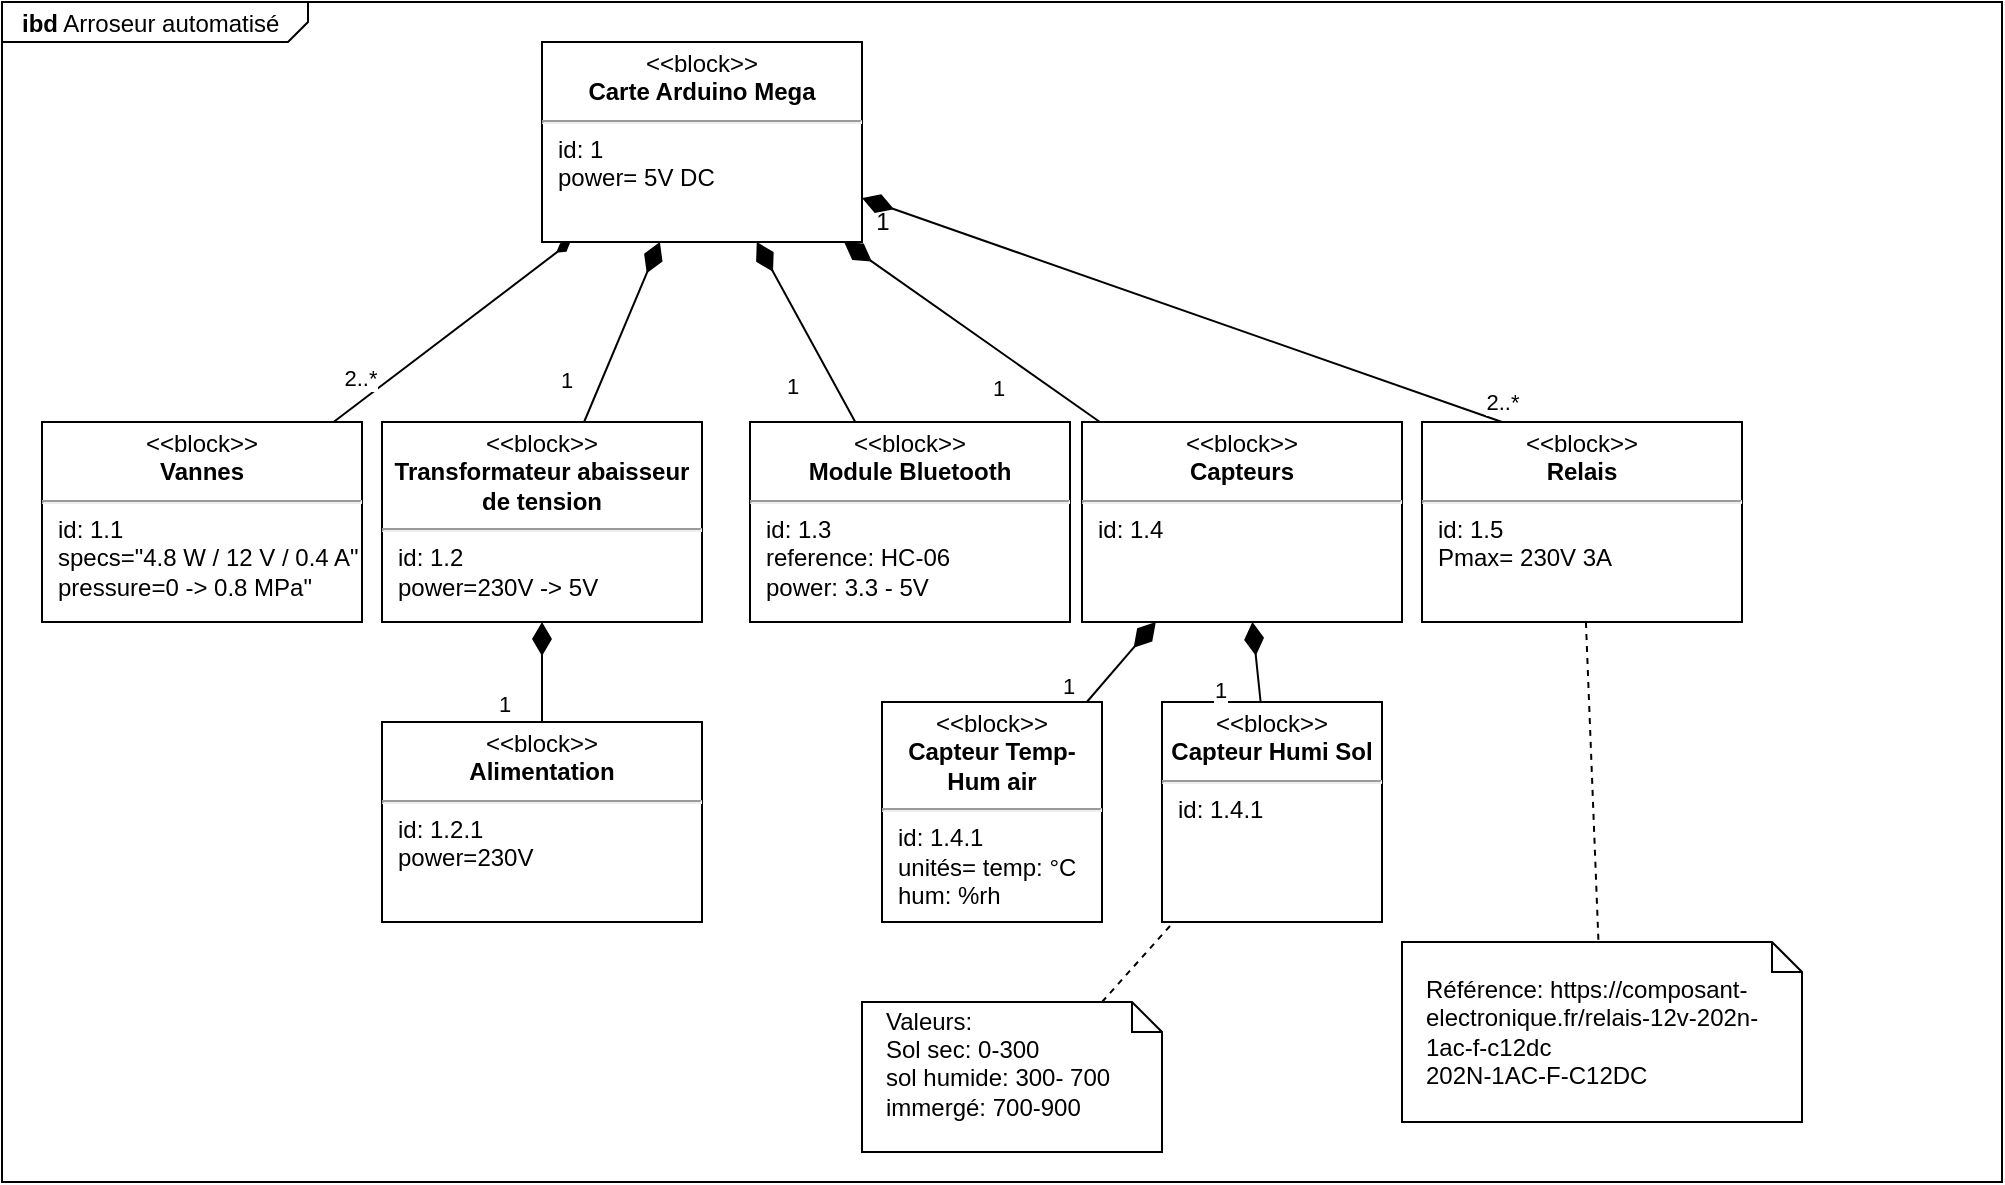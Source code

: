 <mxfile version="14.6.6" type="github">
  <diagram id="8xrDXkA1vdnz3JmI79Y-" name="Page-1">
    <mxGraphModel dx="1935" dy="462" grid="1" gridSize="10" guides="1" tooltips="1" connect="1" arrows="1" fold="1" page="1" pageScale="1" pageWidth="827" pageHeight="1169" math="0" shadow="0">
      <root>
        <mxCell id="0" />
        <mxCell id="1" parent="0" />
        <mxCell id="3btcct3HwffNB1VlbiI4-1" value="&lt;p style=&quot;margin: 0px ; margin-top: 4px ; margin-left: 10px ; text-align: left&quot;&gt;&lt;b&gt;ibd&lt;/b&gt; Arroseur automatisé&lt;br&gt;&lt;/p&gt;" style="html=1;strokeWidth=1;shape=mxgraph.sysml.package;labelX=153;align=left;spacingLeft=10;overflow=fill;recursiveResize=0;" vertex="1" parent="1">
          <mxGeometry x="-40" y="10" width="1000" height="590" as="geometry" />
        </mxCell>
        <object label="" id="3btcct3HwffNB1VlbiI4-4">
          <mxCell style="strokeColor=inherit;fillColor=inherit;gradientColor=inherit;align=right;html=1;verticalAlign=bottom;endArrow=none;startArrow=diamondThin;startFill=1;edgeStyle=none;endFill=0;labelBackgroundColor=none;" edge="1" parent="3btcct3HwffNB1VlbiI4-1" source="3btcct3HwffNB1VlbiI4-9" target="3btcct3HwffNB1VlbiI4-7">
            <mxGeometry x="0.895" y="2" relative="1" as="geometry">
              <mxPoint x="120" y="137.759" as="targetPoint" />
              <mxPoint as="offset" />
            </mxGeometry>
          </mxCell>
        </object>
        <mxCell id="3btcct3HwffNB1VlbiI4-6" value="" style="resizable=0;html=1;align=right;verticalAlign=top;labelBackgroundColor=none;fontSize=10" connectable="0" vertex="1" parent="3btcct3HwffNB1VlbiI4-4">
          <mxGeometry x="1" relative="1" as="geometry" />
        </mxCell>
        <mxCell id="3btcct3HwffNB1VlbiI4-8" value="2..*" style="edgeLabel;html=1;align=center;verticalAlign=middle;resizable=0;points=[];" vertex="1" connectable="0" parent="3btcct3HwffNB1VlbiI4-4">
          <mxGeometry x="0.47" y="-3" relative="1" as="geometry">
            <mxPoint x="-16" y="4" as="offset" />
          </mxGeometry>
        </mxCell>
        <mxCell id="3btcct3HwffNB1VlbiI4-7" value="&lt;p style=&quot;margin: 0px ; margin-top: 4px ; text-align: center&quot;&gt;&amp;lt;&amp;lt;block&amp;gt;&amp;gt;&lt;br&gt;&lt;b&gt;Vannes&lt;/b&gt;&lt;/p&gt;&lt;hr&gt;&lt;p style=&quot;margin: 0px ; margin-left: 8px ; text-align: left&quot;&gt;id: 1.1&lt;/p&gt;&lt;p style=&quot;margin: 0px ; margin-left: 8px ; text-align: left&quot;&gt;specs=&quot;4.8 W / 12 V / 0.4 A&quot;&lt;br&gt;pressure=0 -&amp;gt; 0.8 MPa&quot;&lt;br&gt;&lt;/p&gt;" style="shape=rect;html=1;overflow=fill;whiteSpace=wrap;" vertex="1" parent="3btcct3HwffNB1VlbiI4-1">
          <mxGeometry x="20" y="210" width="160" height="100" as="geometry" />
        </mxCell>
        <mxCell id="3btcct3HwffNB1VlbiI4-9" value="&lt;p style=&quot;margin: 0px ; margin-top: 4px ; text-align: center&quot;&gt;&amp;lt;&amp;lt;block&amp;gt;&amp;gt;&lt;br&gt;&lt;b&gt;Carte Arduino Mega&lt;br&gt;&lt;/b&gt;&lt;/p&gt;&lt;hr&gt;&lt;p style=&quot;margin: 0px ; margin-left: 8px ; text-align: left&quot;&gt;id: 1&lt;/p&gt;&lt;p style=&quot;margin: 0px ; margin-left: 8px ; text-align: left&quot;&gt;power= 5V DC&lt;br&gt;&lt;/p&gt;" style="shape=rect;html=1;overflow=fill;whiteSpace=wrap;" vertex="1" parent="3btcct3HwffNB1VlbiI4-1">
          <mxGeometry x="270" y="20" width="160" height="100" as="geometry" />
        </mxCell>
        <mxCell id="3btcct3HwffNB1VlbiI4-10" value="1" style="text;html=1;align=center;verticalAlign=middle;resizable=0;points=[];autosize=1;strokeColor=none;" vertex="1" parent="3btcct3HwffNB1VlbiI4-1">
          <mxGeometry x="430" y="100" width="20" height="20" as="geometry" />
        </mxCell>
        <mxCell id="3btcct3HwffNB1VlbiI4-11" value="&lt;p style=&quot;margin: 0px ; margin-top: 4px ; text-align: center&quot;&gt;&amp;lt;&amp;lt;block&amp;gt;&amp;gt;&lt;br&gt;&lt;b&gt;Alimentation&lt;/b&gt;&lt;br&gt;&lt;/p&gt;&lt;hr&gt;&lt;p style=&quot;margin: 0px ; margin-left: 8px ; text-align: left&quot;&gt;id: 1.2.1&lt;/p&gt;&lt;p style=&quot;margin: 0px ; margin-left: 8px ; text-align: left&quot;&gt;power=230V&lt;br&gt;&lt;/p&gt;" style="shape=rect;html=1;overflow=fill;whiteSpace=wrap;" vertex="1" parent="3btcct3HwffNB1VlbiI4-1">
          <mxGeometry x="190" y="360" width="160" height="100" as="geometry" />
        </mxCell>
        <mxCell id="3btcct3HwffNB1VlbiI4-16" value="&lt;p style=&quot;margin: 0px ; margin-top: 4px ; text-align: center&quot;&gt;&amp;lt;&amp;lt;block&amp;gt;&amp;gt;&lt;br&gt;&lt;b&gt;Transformateur abaisseur de tension&lt;/b&gt;&lt;br&gt;&lt;/p&gt;&lt;hr&gt;&lt;p style=&quot;margin: 0px ; margin-left: 8px ; text-align: left&quot;&gt;id: 1.2&lt;/p&gt;&lt;p style=&quot;margin: 0px ; margin-left: 8px ; text-align: left&quot;&gt;power=230V -&amp;gt; 5V&lt;br&gt;&lt;/p&gt;" style="shape=rect;html=1;overflow=fill;whiteSpace=wrap;" vertex="1" parent="3btcct3HwffNB1VlbiI4-1">
          <mxGeometry x="190" y="210" width="160" height="100" as="geometry" />
        </mxCell>
        <object label="" id="3btcct3HwffNB1VlbiI4-24">
          <mxCell style="strokeColor=inherit;fillColor=inherit;gradientColor=inherit;align=right;html=1;verticalAlign=bottom;endArrow=none;startArrow=diamondThin;startSize=14;startFill=1;edgeStyle=none;endFill=0;labelBackgroundColor=none;shadow=0;sketch=0;" edge="1" parent="3btcct3HwffNB1VlbiI4-1" source="3btcct3HwffNB1VlbiI4-16" target="3btcct3HwffNB1VlbiI4-11">
            <mxGeometry x="0.895" y="2" relative="1" as="geometry">
              <mxPoint x="126.667" y="330" as="sourcePoint" />
              <mxPoint x="183.333" y="380" as="targetPoint" />
              <Array as="points" />
              <mxPoint as="offset" />
            </mxGeometry>
          </mxCell>
        </object>
        <mxCell id="3btcct3HwffNB1VlbiI4-25" value="" style="resizable=0;html=1;align=right;verticalAlign=top;labelBackgroundColor=none;fontSize=10" connectable="0" vertex="1" parent="3btcct3HwffNB1VlbiI4-24">
          <mxGeometry x="1" relative="1" as="geometry" />
        </mxCell>
        <mxCell id="3btcct3HwffNB1VlbiI4-26" value="1" style="edgeLabel;html=1;align=center;verticalAlign=middle;resizable=0;points=[];" vertex="1" connectable="0" parent="3btcct3HwffNB1VlbiI4-24">
          <mxGeometry x="0.47" y="-3" relative="1" as="geometry">
            <mxPoint x="-16" y="4" as="offset" />
          </mxGeometry>
        </mxCell>
        <object label="" id="3btcct3HwffNB1VlbiI4-27">
          <mxCell style="strokeColor=inherit;fillColor=inherit;gradientColor=inherit;align=right;html=1;verticalAlign=bottom;endArrow=none;startArrow=diamondThin;startSize=14;startFill=1;edgeStyle=none;endFill=0;labelBackgroundColor=none;shadow=0;sketch=0;" edge="1" parent="3btcct3HwffNB1VlbiI4-1" source="3btcct3HwffNB1VlbiI4-9" target="3btcct3HwffNB1VlbiI4-16">
            <mxGeometry x="0.895" y="2" relative="1" as="geometry">
              <mxPoint x="500" y="260" as="sourcePoint" />
              <mxPoint x="500" y="310" as="targetPoint" />
              <Array as="points" />
              <mxPoint as="offset" />
            </mxGeometry>
          </mxCell>
        </object>
        <mxCell id="3btcct3HwffNB1VlbiI4-28" value="" style="resizable=0;html=1;align=right;verticalAlign=top;labelBackgroundColor=none;fontSize=10" connectable="0" vertex="1" parent="3btcct3HwffNB1VlbiI4-27">
          <mxGeometry x="1" relative="1" as="geometry" />
        </mxCell>
        <mxCell id="3btcct3HwffNB1VlbiI4-29" value="1" style="edgeLabel;html=1;align=center;verticalAlign=middle;resizable=0;points=[];" vertex="1" connectable="0" parent="3btcct3HwffNB1VlbiI4-27">
          <mxGeometry x="0.47" y="-3" relative="1" as="geometry">
            <mxPoint x="-16" y="4" as="offset" />
          </mxGeometry>
        </mxCell>
        <mxCell id="3btcct3HwffNB1VlbiI4-30" value="&lt;p style=&quot;margin: 0px ; margin-top: 4px ; text-align: center&quot;&gt;&amp;lt;&amp;lt;block&amp;gt;&amp;gt;&lt;br&gt;&lt;b&gt;Module Bluetooth&lt;/b&gt;&lt;br&gt;&lt;/p&gt;&lt;hr&gt;&lt;p style=&quot;margin: 0px ; margin-left: 8px ; text-align: left&quot;&gt;id: 1.3&lt;/p&gt;&lt;p style=&quot;margin: 0px ; margin-left: 8px ; text-align: left&quot;&gt;reference: HC-06&lt;/p&gt;&lt;p style=&quot;margin: 0px ; margin-left: 8px ; text-align: left&quot;&gt;power: 3.3 - 5V&lt;br&gt;&lt;/p&gt;&lt;p style=&quot;margin: 0px ; margin-left: 8px ; text-align: left&quot;&gt;&lt;br&gt;&lt;/p&gt;" style="shape=rect;html=1;overflow=fill;whiteSpace=wrap;" vertex="1" parent="3btcct3HwffNB1VlbiI4-1">
          <mxGeometry x="374" y="210" width="160" height="100" as="geometry" />
        </mxCell>
        <object label="" id="3btcct3HwffNB1VlbiI4-31">
          <mxCell style="strokeColor=inherit;fillColor=inherit;gradientColor=inherit;align=right;html=1;verticalAlign=bottom;endArrow=none;startArrow=diamondThin;startSize=14;startFill=1;edgeStyle=none;endFill=0;labelBackgroundColor=none;shadow=0;sketch=0;" edge="1" parent="3btcct3HwffNB1VlbiI4-1" source="3btcct3HwffNB1VlbiI4-9" target="3btcct3HwffNB1VlbiI4-30">
            <mxGeometry x="0.895" y="2" relative="1" as="geometry">
              <mxPoint x="533.997" y="120" as="sourcePoint" />
              <mxPoint x="496.103" y="210" as="targetPoint" />
              <Array as="points" />
              <mxPoint as="offset" />
            </mxGeometry>
          </mxCell>
        </object>
        <mxCell id="3btcct3HwffNB1VlbiI4-32" value="" style="resizable=0;html=1;align=right;verticalAlign=top;labelBackgroundColor=none;fontSize=10" connectable="0" vertex="1" parent="3btcct3HwffNB1VlbiI4-31">
          <mxGeometry x="1" relative="1" as="geometry" />
        </mxCell>
        <mxCell id="3btcct3HwffNB1VlbiI4-33" value="1" style="edgeLabel;html=1;align=center;verticalAlign=middle;resizable=0;points=[];" vertex="1" connectable="0" parent="3btcct3HwffNB1VlbiI4-31">
          <mxGeometry x="0.47" y="-3" relative="1" as="geometry">
            <mxPoint x="-16" y="4" as="offset" />
          </mxGeometry>
        </mxCell>
        <mxCell id="3btcct3HwffNB1VlbiI4-56" value="&lt;p style=&quot;margin: 0px ; margin-top: 4px ; text-align: center&quot;&gt;&amp;lt;&amp;lt;block&amp;gt;&amp;gt;&lt;br&gt;&lt;b&gt;Capteurs&lt;/b&gt;&lt;br&gt;&lt;/p&gt;&lt;hr&gt;&lt;p style=&quot;margin: 0px ; margin-left: 8px ; text-align: left&quot;&gt;id: 1.4&lt;/p&gt;&lt;p style=&quot;margin: 0px ; margin-left: 8px ; text-align: left&quot;&gt;&lt;br&gt;&lt;/p&gt;" style="shape=rect;html=1;overflow=fill;whiteSpace=wrap;" vertex="1" parent="3btcct3HwffNB1VlbiI4-1">
          <mxGeometry x="540" y="210" width="160" height="100" as="geometry" />
        </mxCell>
        <mxCell id="3btcct3HwffNB1VlbiI4-57" value="&lt;p style=&quot;margin: 0px ; margin-top: 4px ; text-align: center&quot;&gt;&amp;lt;&amp;lt;block&amp;gt;&amp;gt;&lt;br&gt;&lt;b&gt;Capteur Temp-Hum air&lt;/b&gt;&lt;br&gt;&lt;/p&gt;&lt;hr&gt;&lt;p style=&quot;margin: 0px ; margin-left: 8px ; text-align: left&quot;&gt;id: 1.4.1&lt;/p&gt;&lt;p style=&quot;margin: 0px ; margin-left: 8px ; text-align: left&quot;&gt;unités= temp: °C&lt;/p&gt;&lt;p style=&quot;margin: 0px ; margin-left: 8px ; text-align: left&quot;&gt;hum: %rh&lt;/p&gt;" style="shape=rect;html=1;overflow=fill;whiteSpace=wrap;" vertex="1" parent="3btcct3HwffNB1VlbiI4-1">
          <mxGeometry x="440" y="350" width="110" height="110" as="geometry" />
        </mxCell>
        <mxCell id="3btcct3HwffNB1VlbiI4-58" value="&lt;p style=&quot;margin: 0px ; margin-top: 4px ; text-align: center&quot;&gt;&amp;lt;&amp;lt;block&amp;gt;&amp;gt;&lt;br&gt;&lt;b&gt;Capteur Humi Sol&lt;/b&gt;&lt;br&gt;&lt;/p&gt;&lt;hr&gt;&lt;p style=&quot;margin: 0px ; margin-left: 8px ; text-align: left&quot;&gt;id: 1.4.1&lt;/p&gt;&lt;p style=&quot;margin: 0px ; margin-left: 8px ; text-align: left&quot;&gt;&lt;br&gt;&lt;/p&gt;" style="shape=rect;html=1;overflow=fill;whiteSpace=wrap;" vertex="1" parent="3btcct3HwffNB1VlbiI4-1">
          <mxGeometry x="580" y="350" width="110" height="110" as="geometry" />
        </mxCell>
        <object label="" id="3btcct3HwffNB1VlbiI4-59">
          <mxCell style="strokeColor=inherit;fillColor=inherit;gradientColor=inherit;align=right;html=1;verticalAlign=bottom;endArrow=none;startArrow=diamondThin;startSize=14;startFill=1;edgeStyle=none;endFill=0;labelBackgroundColor=none;shadow=0;sketch=0;" edge="1" parent="3btcct3HwffNB1VlbiI4-1" source="3btcct3HwffNB1VlbiI4-56" target="3btcct3HwffNB1VlbiI4-57">
            <mxGeometry x="0.895" y="2" relative="1" as="geometry">
              <mxPoint x="240" y="330" as="sourcePoint" />
              <mxPoint x="240" y="380" as="targetPoint" />
              <Array as="points" />
              <mxPoint as="offset" />
            </mxGeometry>
          </mxCell>
        </object>
        <mxCell id="3btcct3HwffNB1VlbiI4-60" value="" style="resizable=0;html=1;align=right;verticalAlign=top;labelBackgroundColor=none;fontSize=10" connectable="0" vertex="1" parent="3btcct3HwffNB1VlbiI4-59">
          <mxGeometry x="1" relative="1" as="geometry" />
        </mxCell>
        <mxCell id="3btcct3HwffNB1VlbiI4-61" value="1" style="edgeLabel;html=1;align=center;verticalAlign=middle;resizable=0;points=[];" vertex="1" connectable="0" parent="3btcct3HwffNB1VlbiI4-59">
          <mxGeometry x="0.47" y="-3" relative="1" as="geometry">
            <mxPoint x="-16" y="4" as="offset" />
          </mxGeometry>
        </mxCell>
        <object label="" id="3btcct3HwffNB1VlbiI4-62">
          <mxCell style="strokeColor=inherit;fillColor=inherit;gradientColor=inherit;align=right;html=1;verticalAlign=bottom;endArrow=none;startArrow=diamondThin;startSize=14;startFill=1;edgeStyle=none;endFill=0;labelBackgroundColor=none;shadow=0;sketch=0;" edge="1" parent="3btcct3HwffNB1VlbiI4-1" source="3btcct3HwffNB1VlbiI4-56" target="3btcct3HwffNB1VlbiI4-58">
            <mxGeometry x="0.895" y="2" relative="1" as="geometry">
              <mxPoint x="546.897" y="330" as="sourcePoint" />
              <mxPoint x="512.414" y="370" as="targetPoint" />
              <Array as="points" />
              <mxPoint as="offset" />
            </mxGeometry>
          </mxCell>
        </object>
        <mxCell id="3btcct3HwffNB1VlbiI4-63" value="" style="resizable=0;html=1;align=right;verticalAlign=top;labelBackgroundColor=none;fontSize=10" connectable="0" vertex="1" parent="3btcct3HwffNB1VlbiI4-62">
          <mxGeometry x="1" relative="1" as="geometry" />
        </mxCell>
        <mxCell id="3btcct3HwffNB1VlbiI4-64" value="1" style="edgeLabel;html=1;align=center;verticalAlign=middle;resizable=0;points=[];" vertex="1" connectable="0" parent="3btcct3HwffNB1VlbiI4-62">
          <mxGeometry x="0.47" y="-3" relative="1" as="geometry">
            <mxPoint x="-16" y="4" as="offset" />
          </mxGeometry>
        </mxCell>
        <mxCell id="3btcct3HwffNB1VlbiI4-65" value="&lt;div&gt;Valeurs:&lt;/div&gt;&lt;div&gt;Sol sec: 0-300&lt;/div&gt;&lt;div&gt;sol humide: 300- 700&lt;/div&gt;&lt;div&gt;immergé: 700-900&lt;br&gt;&lt;/div&gt;&lt;div&gt;&lt;br&gt;&lt;/div&gt;" style="shape=note;size=15;align=left;spacingLeft=10;html=1;whiteSpace=wrap;" vertex="1" parent="3btcct3HwffNB1VlbiI4-1">
          <mxGeometry x="430" y="500" width="150" height="75" as="geometry" />
        </mxCell>
        <mxCell id="3btcct3HwffNB1VlbiI4-67" value="" style="edgeStyle=none;endArrow=none;exitX=0.8;exitY=0;dashed=1;html=1;shadow=0;" edge="1" source="3btcct3HwffNB1VlbiI4-65" parent="3btcct3HwffNB1VlbiI4-1" target="3btcct3HwffNB1VlbiI4-58">
          <mxGeometry x="1" relative="1" as="geometry">
            <mxPoint x="610" y="495" as="targetPoint" />
          </mxGeometry>
        </mxCell>
        <object label="" id="3btcct3HwffNB1VlbiI4-68">
          <mxCell style="strokeColor=inherit;fillColor=inherit;gradientColor=inherit;align=right;html=1;verticalAlign=bottom;endArrow=none;startArrow=diamondThin;startSize=14;startFill=1;edgeStyle=none;endFill=0;labelBackgroundColor=none;shadow=0;sketch=0;" edge="1" parent="3btcct3HwffNB1VlbiI4-1" source="3btcct3HwffNB1VlbiI4-9" target="3btcct3HwffNB1VlbiI4-56">
            <mxGeometry x="0.895" y="2" relative="1" as="geometry">
              <mxPoint x="347.368" y="140" as="sourcePoint" />
              <mxPoint x="396.632" y="230" as="targetPoint" />
              <Array as="points" />
              <mxPoint as="offset" />
            </mxGeometry>
          </mxCell>
        </object>
        <mxCell id="3btcct3HwffNB1VlbiI4-69" value="" style="resizable=0;html=1;align=right;verticalAlign=top;labelBackgroundColor=none;fontSize=10" connectable="0" vertex="1" parent="3btcct3HwffNB1VlbiI4-68">
          <mxGeometry x="1" relative="1" as="geometry" />
        </mxCell>
        <mxCell id="3btcct3HwffNB1VlbiI4-70" value="1" style="edgeLabel;html=1;align=center;verticalAlign=middle;resizable=0;points=[];" vertex="1" connectable="0" parent="3btcct3HwffNB1VlbiI4-68">
          <mxGeometry x="0.47" y="-3" relative="1" as="geometry">
            <mxPoint x="-16" y="4" as="offset" />
          </mxGeometry>
        </mxCell>
        <mxCell id="3btcct3HwffNB1VlbiI4-71" value="&lt;p style=&quot;margin: 0px ; margin-top: 4px ; text-align: center&quot;&gt;&amp;lt;&amp;lt;block&amp;gt;&amp;gt;&lt;br&gt;&lt;b&gt;Relais&lt;/b&gt;&lt;br&gt;&lt;/p&gt;&lt;hr&gt;&lt;p style=&quot;margin: 0px ; margin-left: 8px ; text-align: left&quot;&gt;id: 1.5&lt;/p&gt;&lt;p style=&quot;margin: 0px ; margin-left: 8px ; text-align: left&quot;&gt;Pmax= 230V 3A&lt;br&gt;&lt;/p&gt;" style="shape=rect;html=1;overflow=fill;whiteSpace=wrap;" vertex="1" parent="3btcct3HwffNB1VlbiI4-1">
          <mxGeometry x="710" y="210" width="160" height="100" as="geometry" />
        </mxCell>
        <mxCell id="3btcct3HwffNB1VlbiI4-72" value="&lt;div&gt;Référence: https://composant-electronique.fr/relais-12v-202n-1ac-f-c12dc&lt;font style=&quot;font-size: 12px&quot;&gt;&lt;span itemprop=&quot;description&quot;&gt;&lt;span style=&quot;font-weight: normal&quot;&gt;&lt;br&gt;&lt;/span&gt;&lt;/span&gt;&lt;/font&gt;&lt;/div&gt;&lt;div&gt;&lt;font style=&quot;font-size: 12px&quot;&gt;&lt;span itemprop=&quot;description&quot;&gt;&lt;span style=&quot;font-weight: normal&quot;&gt;202N-1AC-F-C12DC&lt;/span&gt;&lt;/span&gt;&lt;/font&gt;&lt;/div&gt;" style="shape=note;size=15;align=left;spacingLeft=10;html=1;whiteSpace=wrap;" vertex="1" parent="3btcct3HwffNB1VlbiI4-1">
          <mxGeometry x="700" y="470" width="200" height="90" as="geometry" />
        </mxCell>
        <mxCell id="3btcct3HwffNB1VlbiI4-73" value="" style="edgeStyle=none;endArrow=none;dashed=1;html=1;shadow=0;" edge="1" parent="3btcct3HwffNB1VlbiI4-1" source="3btcct3HwffNB1VlbiI4-71" target="3btcct3HwffNB1VlbiI4-72">
          <mxGeometry x="1" relative="1" as="geometry">
            <mxPoint x="555.789" y="480" as="targetPoint" />
            <mxPoint x="520" y="520" as="sourcePoint" />
          </mxGeometry>
        </mxCell>
        <object label="" id="3btcct3HwffNB1VlbiI4-74">
          <mxCell style="strokeColor=inherit;fillColor=inherit;gradientColor=inherit;align=right;html=1;verticalAlign=bottom;endArrow=none;startArrow=diamondThin;startSize=14;startFill=1;edgeStyle=none;endFill=0;labelBackgroundColor=none;shadow=0;sketch=0;entryX=0.25;entryY=0;entryDx=0;entryDy=0;" edge="1" parent="3btcct3HwffNB1VlbiI4-1" source="3btcct3HwffNB1VlbiI4-9" target="3btcct3HwffNB1VlbiI4-71">
            <mxGeometry x="0.895" y="2" relative="1" as="geometry">
              <mxPoint x="1040" y="230" as="sourcePoint" />
              <mxPoint x="599.31" y="370" as="targetPoint" />
              <Array as="points" />
              <mxPoint as="offset" />
            </mxGeometry>
          </mxCell>
        </object>
        <mxCell id="3btcct3HwffNB1VlbiI4-75" value="" style="resizable=0;html=1;align=right;verticalAlign=top;labelBackgroundColor=none;fontSize=10" connectable="0" vertex="1" parent="3btcct3HwffNB1VlbiI4-74">
          <mxGeometry x="1" relative="1" as="geometry" />
        </mxCell>
        <mxCell id="3btcct3HwffNB1VlbiI4-76" value="2..*" style="edgeLabel;html=1;align=center;verticalAlign=middle;resizable=0;points=[];" vertex="1" connectable="0" parent="3btcct3HwffNB1VlbiI4-74">
          <mxGeometry x="0.47" y="-3" relative="1" as="geometry">
            <mxPoint x="86" y="17" as="offset" />
          </mxGeometry>
        </mxCell>
      </root>
    </mxGraphModel>
  </diagram>
</mxfile>
